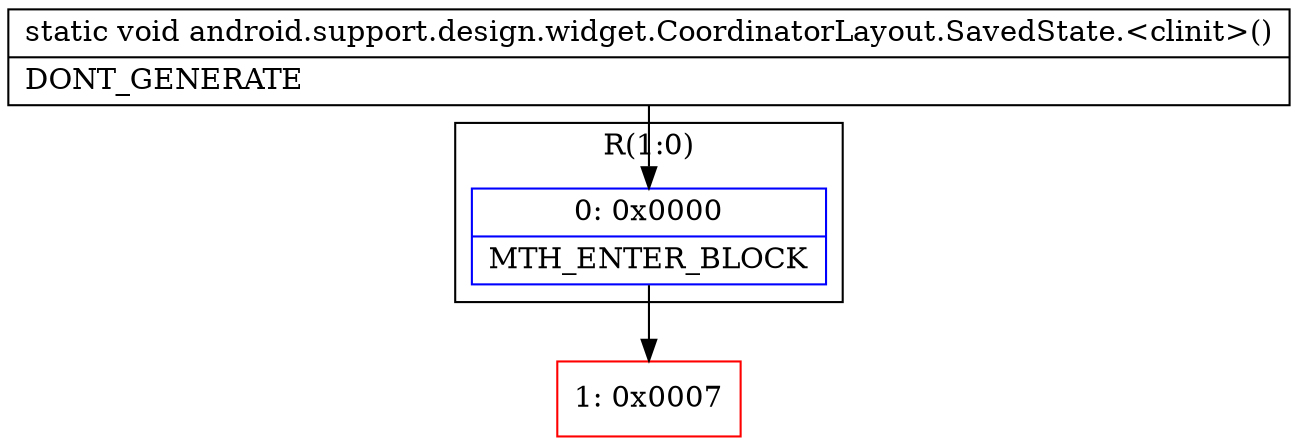 digraph "CFG forandroid.support.design.widget.CoordinatorLayout.SavedState.\<clinit\>()V" {
subgraph cluster_Region_1753938756 {
label = "R(1:0)";
node [shape=record,color=blue];
Node_0 [shape=record,label="{0\:\ 0x0000|MTH_ENTER_BLOCK\l}"];
}
Node_1 [shape=record,color=red,label="{1\:\ 0x0007}"];
MethodNode[shape=record,label="{static void android.support.design.widget.CoordinatorLayout.SavedState.\<clinit\>()  | DONT_GENERATE\l}"];
MethodNode -> Node_0;
Node_0 -> Node_1;
}

